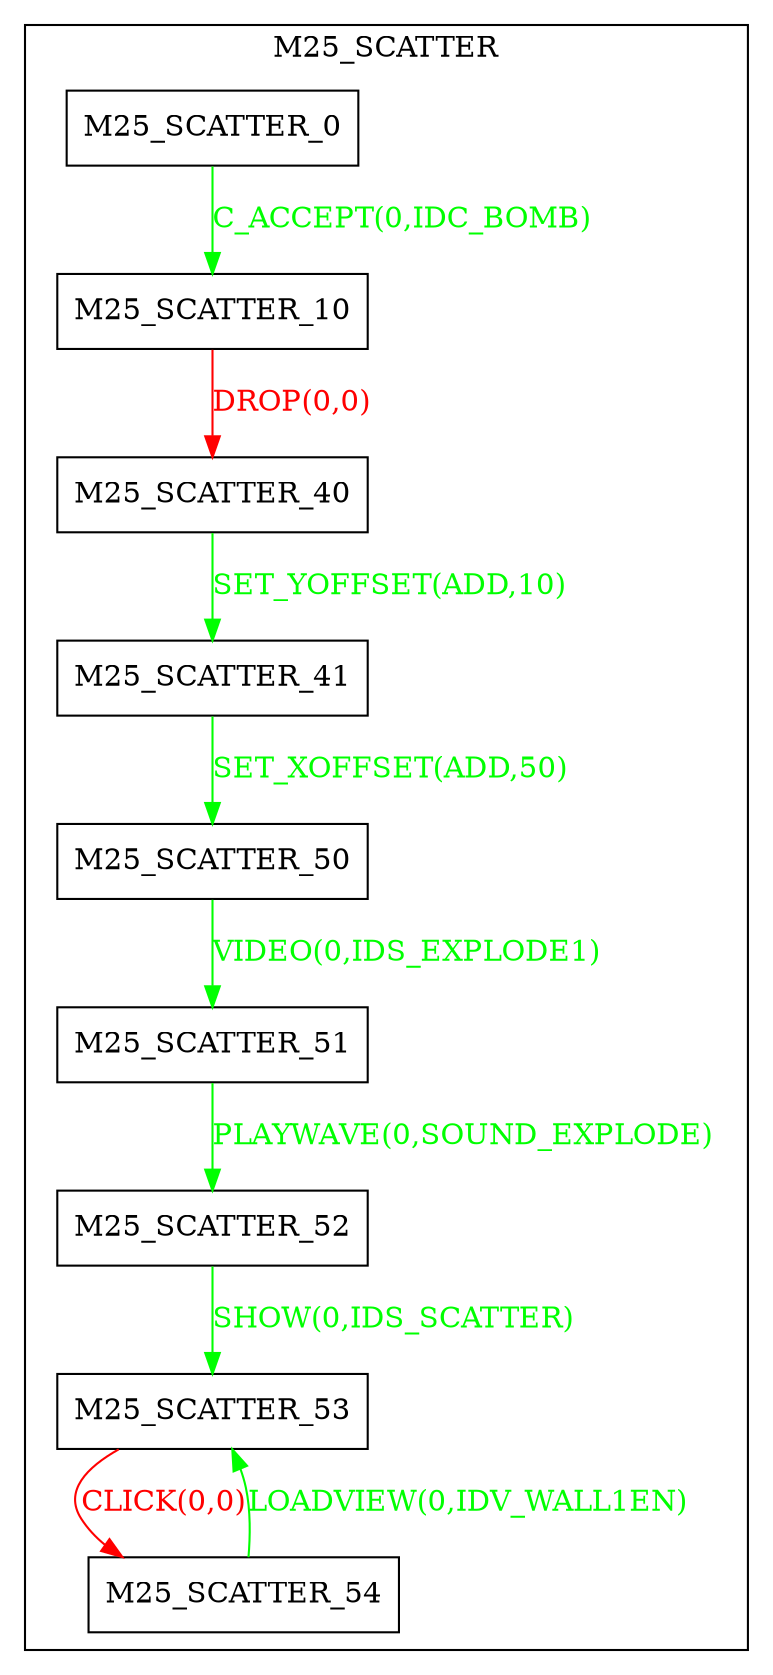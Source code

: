 digraph {
 node [shape=record];
subgraph cluster_M25_SCATTER {
 label="M25_SCATTER";
"M25_SCATTER_0" -> "M25_SCATTER_10"[color=green, fontcolor=green, label="C_ACCEPT(0,IDC_BOMB)"];
"M25_SCATTER_10" -> "M25_SCATTER_40"[color=red, fontcolor=red, label="DROP(0,0)"];
"M25_SCATTER_40" -> "M25_SCATTER_41"[color=green, fontcolor=green, label="SET_YOFFSET(ADD,10)"];
"M25_SCATTER_41" -> "M25_SCATTER_50"[color=green, fontcolor=green, label="SET_XOFFSET(ADD,50)"];
"M25_SCATTER_50" -> "M25_SCATTER_51"[color=green, fontcolor=green, label="VIDEO(0,IDS_EXPLODE1)"];
"M25_SCATTER_51" -> "M25_SCATTER_52"[color=green, fontcolor=green, label="PLAYWAVE(0,SOUND_EXPLODE)"];
"M25_SCATTER_52" -> "M25_SCATTER_53"[color=green, fontcolor=green, label="SHOW(0,IDS_SCATTER)"];
"M25_SCATTER_53" -> "M25_SCATTER_54"[color=red, fontcolor=red, label="CLICK(0,0)"];
"M25_SCATTER_54" -> "M25_SCATTER_53"[color=green, fontcolor=green, label="LOADVIEW(0,IDV_WALL1EN)"];
}}
